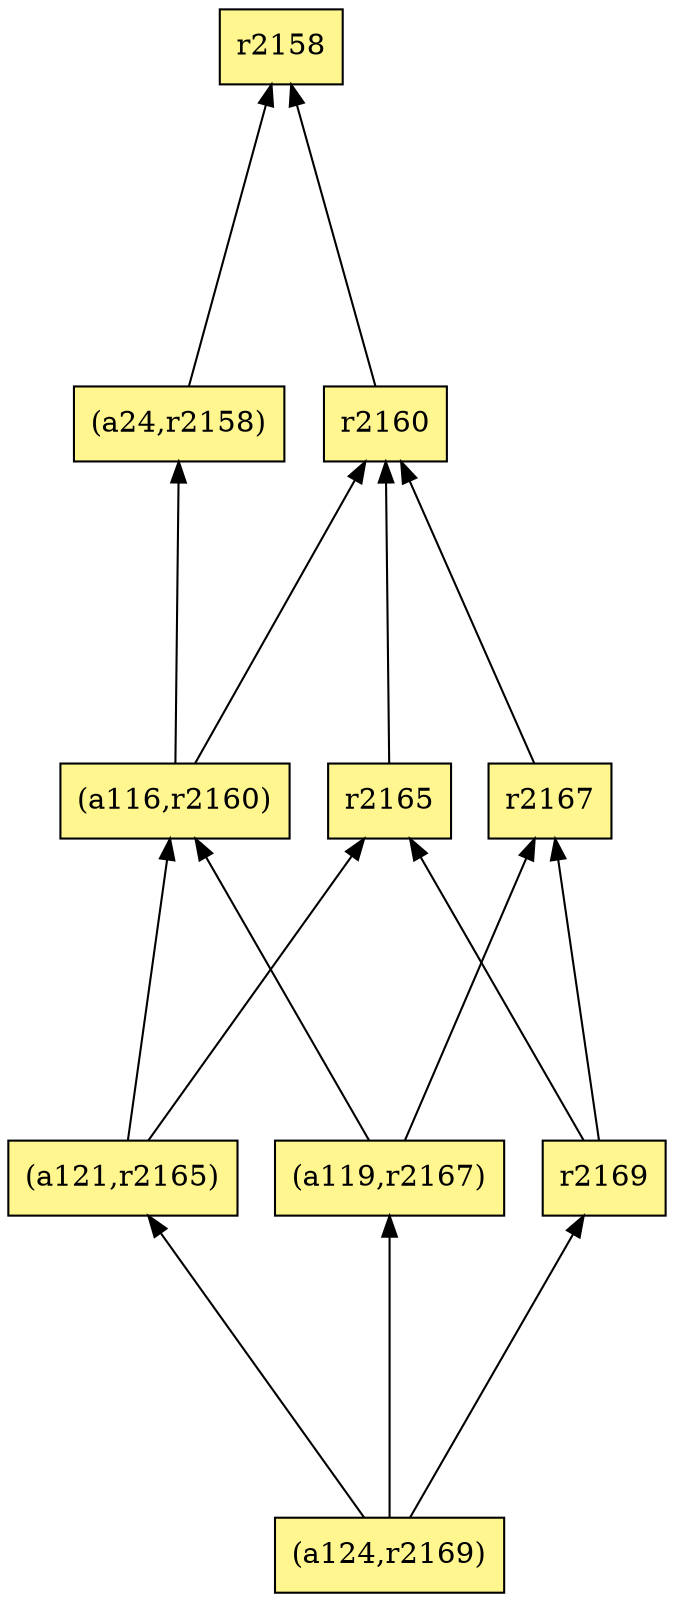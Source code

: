 digraph G {
rankdir=BT;ranksep="2.0";
"r2158" [shape=record,fillcolor=khaki1,style=filled,label="{r2158}"];
"r2169" [shape=record,fillcolor=khaki1,style=filled,label="{r2169}"];
"(a121,r2165)" [shape=record,fillcolor=khaki1,style=filled,label="{(a121,r2165)}"];
"r2160" [shape=record,fillcolor=khaki1,style=filled,label="{r2160}"];
"(a24,r2158)" [shape=record,fillcolor=khaki1,style=filled,label="{(a24,r2158)}"];
"(a124,r2169)" [shape=record,fillcolor=khaki1,style=filled,label="{(a124,r2169)}"];
"(a116,r2160)" [shape=record,fillcolor=khaki1,style=filled,label="{(a116,r2160)}"];
"r2167" [shape=record,fillcolor=khaki1,style=filled,label="{r2167}"];
"(a119,r2167)" [shape=record,fillcolor=khaki1,style=filled,label="{(a119,r2167)}"];
"r2165" [shape=record,fillcolor=khaki1,style=filled,label="{r2165}"];
"r2169" -> "r2167"
"r2169" -> "r2165"
"(a121,r2165)" -> "(a116,r2160)"
"(a121,r2165)" -> "r2165"
"r2160" -> "r2158"
"(a24,r2158)" -> "r2158"
"(a124,r2169)" -> "r2169"
"(a124,r2169)" -> "(a121,r2165)"
"(a124,r2169)" -> "(a119,r2167)"
"(a116,r2160)" -> "r2160"
"(a116,r2160)" -> "(a24,r2158)"
"r2167" -> "r2160"
"(a119,r2167)" -> "r2167"
"(a119,r2167)" -> "(a116,r2160)"
"r2165" -> "r2160"
}